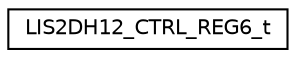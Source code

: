 digraph "Graphical Class Hierarchy"
{
 // LATEX_PDF_SIZE
  edge [fontname="Helvetica",fontsize="10",labelfontname="Helvetica",labelfontsize="10"];
  node [fontname="Helvetica",fontsize="10",shape=record];
  rankdir="LR";
  Node0 [label="LIS2DH12_CTRL_REG6_t",height=0.2,width=0.4,color="black", fillcolor="white", style="filled",URL="$unionLIS2DH12__CTRL__REG6__t.html",tooltip="CTRL_REG6 definitions."];
}
